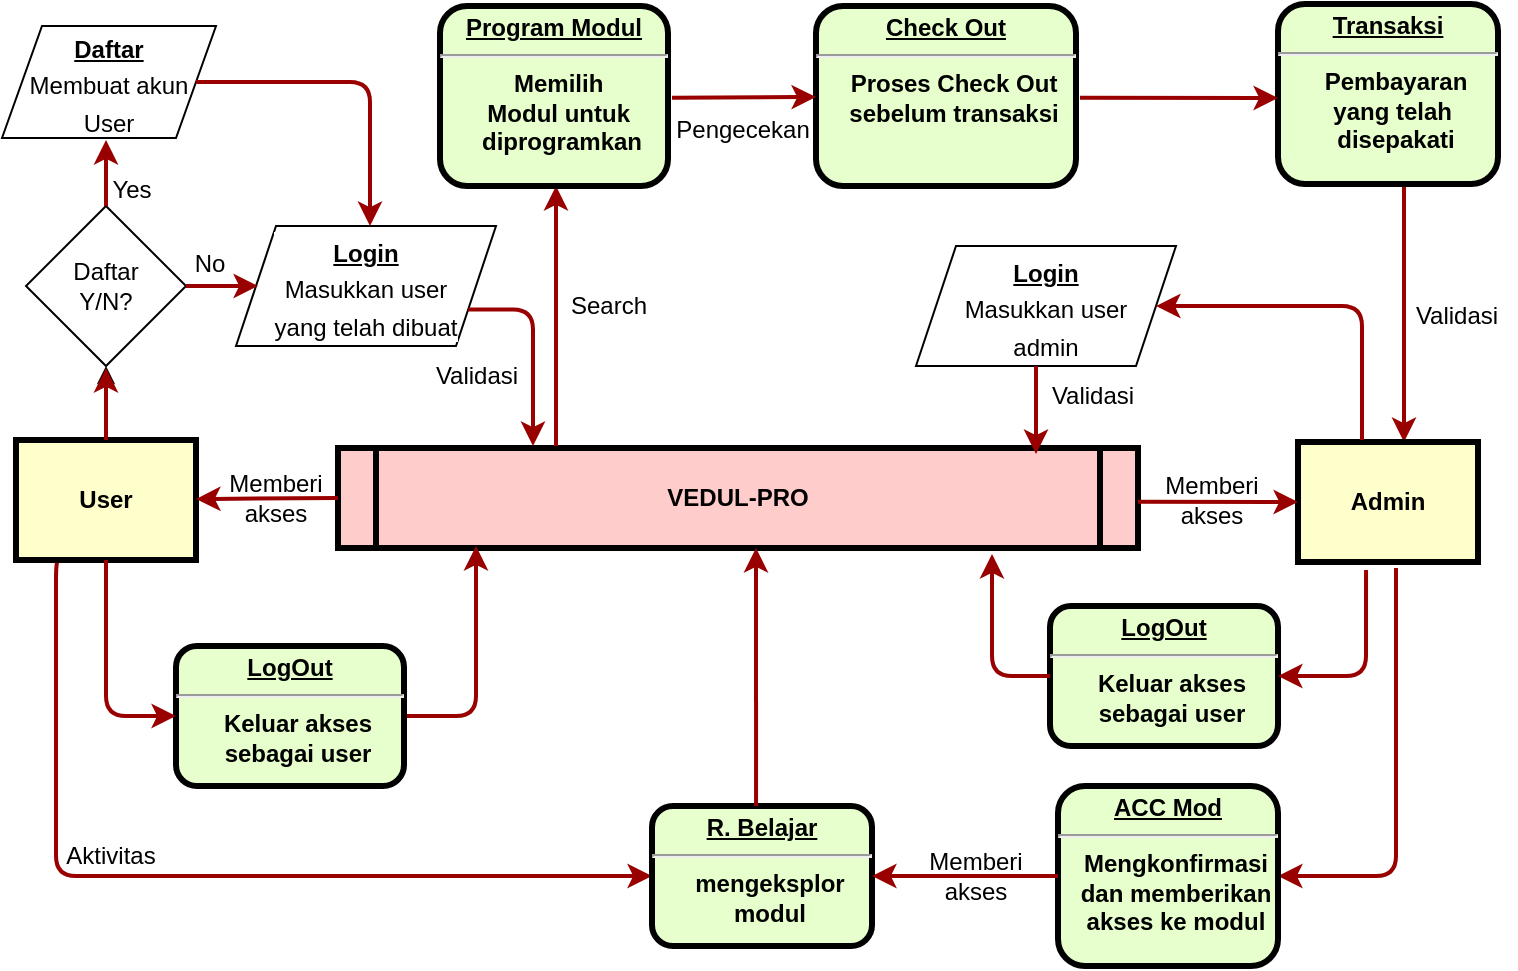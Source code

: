 <mxfile version="22.1.3" type="github">
  <diagram name="Page-1" id="c7558073-3199-34d8-9f00-42111426c3f3">
    <mxGraphModel dx="880" dy="516" grid="1" gridSize="10" guides="1" tooltips="1" connect="1" arrows="1" fold="1" page="1" pageScale="1" pageWidth="826" pageHeight="1169" background="none" math="0" shadow="0">
      <root>
        <mxCell id="0" />
        <mxCell id="1" parent="0" />
        <mxCell id="_pmVHY2hCgl-r78cv2pe-161" value="" style="edgeStyle=elbowEdgeStyle;elbow=horizontal;strokeColor=#990000;strokeWidth=2;entryX=0;entryY=0.5;entryDx=0;entryDy=0;exitX=0.25;exitY=1;exitDx=0;exitDy=0;" edge="1" parent="1" source="4" target="_pmVHY2hCgl-r78cv2pe-154">
          <mxGeometry width="100" height="100" relative="1" as="geometry">
            <mxPoint x="80" y="480" as="sourcePoint" />
            <mxPoint x="80" y="549" as="targetPoint" />
            <Array as="points">
              <mxPoint x="60" y="520" />
            </Array>
          </mxGeometry>
        </mxCell>
        <mxCell id="_pmVHY2hCgl-r78cv2pe-155" value="" style="edgeStyle=elbowEdgeStyle;elbow=horizontal;strokeColor=#990000;strokeWidth=2" edge="1" parent="1" source="_pmVHY2hCgl-r78cv2pe-145" target="15">
          <mxGeometry width="100" height="100" relative="1" as="geometry">
            <mxPoint x="734" y="270" as="sourcePoint" />
            <mxPoint x="734" y="339" as="targetPoint" />
            <Array as="points">
              <mxPoint x="734" y="309" />
            </Array>
          </mxGeometry>
        </mxCell>
        <mxCell id="_pmVHY2hCgl-r78cv2pe-112" value="" style="edgeStyle=orthogonalEdgeStyle;rounded=0;orthogonalLoop=1;jettySize=auto;html=1;" edge="1" parent="1" source="4" target="_pmVHY2hCgl-r78cv2pe-106">
          <mxGeometry relative="1" as="geometry" />
        </mxCell>
        <mxCell id="4" value="User" style="whiteSpace=wrap;align=center;verticalAlign=middle;fontStyle=1;strokeWidth=3;fillColor=#FFFFCC" parent="1" vertex="1">
          <mxGeometry x="40" y="387" width="90" height="60" as="geometry" />
        </mxCell>
        <mxCell id="5" value="VEDUL-PRO" style="shape=process;whiteSpace=wrap;align=center;verticalAlign=middle;size=0.048;fontStyle=1;strokeWidth=3;fillColor=#FFCCCC" parent="1" vertex="1">
          <mxGeometry x="201.0" y="391" width="400" height="50" as="geometry" />
        </mxCell>
        <mxCell id="15" value="Admin" style="whiteSpace=wrap;align=center;verticalAlign=middle;fontStyle=1;strokeWidth=3;fillColor=#FFFFCC" parent="1" vertex="1">
          <mxGeometry x="681.0" y="388" width="90" height="60" as="geometry" />
        </mxCell>
        <mxCell id="93" value="" style="edgeStyle=elbowEdgeStyle;elbow=horizontal;strokeColor=#990000;strokeWidth=2;entryX=0.173;entryY=0.98;entryDx=0;entryDy=0;entryPerimeter=0;exitX=1;exitY=0.5;exitDx=0;exitDy=0;" parent="1" source="_pmVHY2hCgl-r78cv2pe-163" target="5" edge="1">
          <mxGeometry width="100" height="100" relative="1" as="geometry">
            <mxPoint x="270" y="517" as="sourcePoint" />
            <mxPoint x="270" y="448" as="targetPoint" />
            <Array as="points">
              <mxPoint x="270" y="477" />
            </Array>
          </mxGeometry>
        </mxCell>
        <mxCell id="_pmVHY2hCgl-r78cv2pe-105" value="&lt;p style=&quot;margin: 0px; margin-top: 4px; text-align: center; text-decoration: underline;&quot;&gt;&lt;strong&gt;Daftar&lt;/strong&gt;&lt;/p&gt;&lt;p style=&quot;margin: 4px 0px 0px; text-align: center;&quot;&gt;Membuat akun&lt;/p&gt;&lt;p style=&quot;margin: 4px 0px 0px; text-align: center;&quot;&gt;&lt;span style=&quot;background-color: initial;&quot;&gt;User&lt;/span&gt;&lt;/p&gt;" style="shape=parallelogram;perimeter=parallelogramPerimeter;whiteSpace=wrap;html=1;fixedSize=1;" vertex="1" parent="1">
          <mxGeometry x="33" y="180" width="107" height="56" as="geometry" />
        </mxCell>
        <mxCell id="_pmVHY2hCgl-r78cv2pe-106" value="Daftar&lt;br&gt;Y/N?" style="rhombus;whiteSpace=wrap;html=1;" vertex="1" parent="1">
          <mxGeometry x="45" y="270" width="80" height="80" as="geometry" />
        </mxCell>
        <mxCell id="_pmVHY2hCgl-r78cv2pe-107" value="&lt;p style=&quot;margin: 0px; margin-top: 4px; text-align: center; text-decoration: underline;&quot;&gt;&lt;strong&gt;Login&lt;/strong&gt;&lt;/p&gt;&lt;p style=&quot;margin: 4px 0px 0px; text-align: center;&quot;&gt;Masukkan user&lt;/p&gt;&lt;p style=&quot;margin: 4px 0px 0px; text-align: center;&quot;&gt;yang telah dibuat&lt;/p&gt;" style="shape=parallelogram;perimeter=parallelogramPerimeter;whiteSpace=wrap;html=1;fixedSize=1;labelBorderColor=none;labelBackgroundColor=default;" vertex="1" parent="1">
          <mxGeometry x="150" y="280" width="130" height="60" as="geometry" />
        </mxCell>
        <mxCell id="_pmVHY2hCgl-r78cv2pe-110" value="" style="edgeStyle=elbowEdgeStyle;elbow=horizontal;strokeColor=#990000;strokeWidth=2;exitX=0.5;exitY=0;exitDx=0;exitDy=0;" edge="1" parent="1" source="4">
          <mxGeometry width="100" height="100" relative="1" as="geometry">
            <mxPoint x="85" y="420" as="sourcePoint" />
            <mxPoint x="85" y="351" as="targetPoint" />
            <Array as="points">
              <mxPoint x="85" y="380" />
            </Array>
          </mxGeometry>
        </mxCell>
        <mxCell id="_pmVHY2hCgl-r78cv2pe-111" value="" style="edgeStyle=elbowEdgeStyle;elbow=horizontal;strokeColor=#990000;strokeWidth=2;" edge="1" parent="1">
          <mxGeometry width="100" height="100" relative="1" as="geometry">
            <mxPoint x="85" y="270" as="sourcePoint" />
            <mxPoint x="85" y="237" as="targetPoint" />
            <Array as="points">
              <mxPoint x="85" y="266" />
            </Array>
          </mxGeometry>
        </mxCell>
        <mxCell id="_pmVHY2hCgl-r78cv2pe-117" value="" style="edgeStyle=elbowEdgeStyle;elbow=horizontal;strokeColor=#990000;strokeWidth=2;entryX=0;entryY=0.75;entryDx=0;entryDy=0;exitX=1;exitY=0.5;exitDx=0;exitDy=0;" edge="1" parent="1">
          <mxGeometry width="100" height="100" relative="1" as="geometry">
            <mxPoint x="125" y="310" as="sourcePoint" />
            <mxPoint x="161" y="310" as="targetPoint" />
            <Array as="points" />
          </mxGeometry>
        </mxCell>
        <mxCell id="_pmVHY2hCgl-r78cv2pe-119" value="" style="edgeStyle=elbowEdgeStyle;elbow=horizontal;strokeColor=#990000;strokeWidth=2;exitX=1;exitY=0.5;exitDx=0;exitDy=0;verticalAlign=middle;align=center;fontStyle=0;labelBorderColor=none;" edge="1" parent="1" source="_pmVHY2hCgl-r78cv2pe-105">
          <mxGeometry width="100" height="100" relative="1" as="geometry">
            <mxPoint x="217" y="211" as="sourcePoint" />
            <mxPoint x="217" y="280" as="targetPoint" />
            <Array as="points">
              <mxPoint x="217" y="240" />
            </Array>
          </mxGeometry>
        </mxCell>
        <mxCell id="_pmVHY2hCgl-r78cv2pe-120" value="Yes" style="text;html=1;strokeColor=none;fillColor=none;align=center;verticalAlign=middle;whiteSpace=wrap;rounded=0;" vertex="1" parent="1">
          <mxGeometry x="68" y="247" width="60" height="30" as="geometry" />
        </mxCell>
        <mxCell id="_pmVHY2hCgl-r78cv2pe-122" value="No" style="text;html=1;strokeColor=none;fillColor=none;align=center;verticalAlign=middle;whiteSpace=wrap;rounded=0;" vertex="1" parent="1">
          <mxGeometry x="107" y="284" width="60" height="30" as="geometry" />
        </mxCell>
        <mxCell id="_pmVHY2hCgl-r78cv2pe-128" value="" style="edgeStyle=elbowEdgeStyle;elbow=horizontal;strokeColor=#990000;strokeWidth=2;exitX=1;exitY=0.75;exitDx=0;exitDy=0;" edge="1" parent="1" source="_pmVHY2hCgl-r78cv2pe-107">
          <mxGeometry width="100" height="100" relative="1" as="geometry">
            <mxPoint x="298.5" y="314" as="sourcePoint" />
            <mxPoint x="299" y="390" as="targetPoint" />
            <Array as="points">
              <mxPoint x="298.5" y="343" />
            </Array>
          </mxGeometry>
        </mxCell>
        <mxCell id="_pmVHY2hCgl-r78cv2pe-130" value="&lt;p style=&quot;margin: 0px; margin-top: 4px; text-align: center; text-decoration: underline;&quot;&gt;&lt;strong&gt;Login&lt;/strong&gt;&lt;/p&gt;&lt;p style=&quot;margin: 4px 0px 0px; text-align: center;&quot;&gt;Masukkan user&lt;/p&gt;&lt;p style=&quot;margin: 4px 0px 0px; text-align: center;&quot;&gt;admin&lt;/p&gt;" style="shape=parallelogram;perimeter=parallelogramPerimeter;whiteSpace=wrap;html=1;fixedSize=1;" vertex="1" parent="1">
          <mxGeometry x="490" y="290" width="130" height="60" as="geometry" />
        </mxCell>
        <mxCell id="_pmVHY2hCgl-r78cv2pe-137" value="" style="edgeStyle=elbowEdgeStyle;elbow=horizontal;strokeColor=#990000;strokeWidth=2" edge="1" parent="1">
          <mxGeometry width="100" height="100" relative="1" as="geometry">
            <mxPoint x="310" y="390" as="sourcePoint" />
            <mxPoint x="310" y="260" as="targetPoint" />
            <Array as="points">
              <mxPoint x="310" y="350" />
            </Array>
          </mxGeometry>
        </mxCell>
        <mxCell id="_pmVHY2hCgl-r78cv2pe-138" value="&lt;p style=&quot;margin: 4px 0px 0px; text-decoration: underline;&quot;&gt;&lt;strong&gt;Program Modul&lt;/strong&gt;&lt;/p&gt;&lt;hr&gt;&lt;p style=&quot;margin: 0px; margin-left: 8px;&quot;&gt;&lt;span style=&quot;background-color: initial;&quot;&gt;Memilih&amp;nbsp;&lt;/span&gt;&lt;/p&gt;&lt;p style=&quot;margin: 0px; margin-left: 8px;&quot;&gt;&lt;span style=&quot;background-color: initial;&quot;&gt;Modul&amp;nbsp;&lt;/span&gt;&lt;span style=&quot;background-color: initial;&quot;&gt;untuk&amp;nbsp;&lt;/span&gt;&lt;/p&gt;&lt;p style=&quot;margin: 0px; margin-left: 8px;&quot;&gt;&lt;span style=&quot;background-color: initial;&quot;&gt;diprogramkan&lt;/span&gt;&lt;/p&gt;" style="verticalAlign=middle;align=center;overflow=fill;fontSize=12;fontFamily=Helvetica;html=1;rounded=1;fontStyle=1;strokeWidth=3;fillColor=#E6FFCC" vertex="1" parent="1">
          <mxGeometry x="252" y="170" width="114" height="90" as="geometry" />
        </mxCell>
        <mxCell id="_pmVHY2hCgl-r78cv2pe-139" value="&lt;p style=&quot;margin: 4px 0px 0px; text-decoration: underline;&quot;&gt;&lt;strong&gt;Check Out&lt;/strong&gt;&lt;/p&gt;&lt;hr style=&quot;&quot;&gt;&lt;p style=&quot;margin: 0px 0px 0px 8px;&quot;&gt;Proses Check Out&lt;/p&gt;&lt;p style=&quot;margin: 0px 0px 0px 8px;&quot;&gt;sebelum transaksi&lt;/p&gt;" style="verticalAlign=middle;align=center;overflow=fill;fontSize=12;fontFamily=Helvetica;html=1;rounded=1;fontStyle=1;strokeWidth=3;fillColor=#E6FFCC" vertex="1" parent="1">
          <mxGeometry x="440" y="170" width="130" height="90" as="geometry" />
        </mxCell>
        <mxCell id="_pmVHY2hCgl-r78cv2pe-140" value="" style="edgeStyle=elbowEdgeStyle;elbow=vertical;strokeColor=#990000;strokeWidth=2;entryX=0;entryY=0.5;entryDx=0;entryDy=0;" edge="1" parent="1" target="_pmVHY2hCgl-r78cv2pe-139">
          <mxGeometry width="100" height="100" relative="1" as="geometry">
            <mxPoint x="368" y="215.88" as="sourcePoint" />
            <mxPoint x="458" y="216.88" as="targetPoint" />
          </mxGeometry>
        </mxCell>
        <mxCell id="_pmVHY2hCgl-r78cv2pe-145" value="&lt;p style=&quot;margin: 0px; margin-top: 4px; text-align: center; text-decoration: underline;&quot;&gt;&lt;strong&gt;Transaksi&lt;/strong&gt;&lt;/p&gt;&lt;hr&gt;&lt;p style=&quot;margin: 0px; margin-left: 8px;&quot;&gt;Pembayaran&lt;br&gt;yang telah&amp;nbsp;&lt;br&gt;disepakati&lt;/p&gt;" style="verticalAlign=middle;align=center;overflow=fill;fontSize=12;fontFamily=Helvetica;html=1;rounded=1;fontStyle=1;strokeWidth=3;fillColor=#E6FFCC" vertex="1" parent="1">
          <mxGeometry x="671" y="169" width="110" height="90" as="geometry" />
        </mxCell>
        <mxCell id="_pmVHY2hCgl-r78cv2pe-146" value="" style="edgeStyle=elbowEdgeStyle;elbow=vertical;strokeColor=#990000;strokeWidth=2;" edge="1" parent="1" target="_pmVHY2hCgl-r78cv2pe-145">
          <mxGeometry width="100" height="100" relative="1" as="geometry">
            <mxPoint x="572" y="215.88" as="sourcePoint" />
            <mxPoint x="670" y="215" as="targetPoint" />
          </mxGeometry>
        </mxCell>
        <mxCell id="_pmVHY2hCgl-r78cv2pe-151" value="" style="edgeStyle=elbowEdgeStyle;elbow=horizontal;strokeColor=#990000;strokeWidth=2;entryX=1;entryY=0.5;entryDx=0;entryDy=0;" edge="1" parent="1" target="_pmVHY2hCgl-r78cv2pe-153">
          <mxGeometry width="100" height="100" relative="1" as="geometry">
            <mxPoint x="730" y="451" as="sourcePoint" />
            <mxPoint x="730" y="490" as="targetPoint" />
            <Array as="points">
              <mxPoint x="730" y="490" />
            </Array>
          </mxGeometry>
        </mxCell>
        <mxCell id="_pmVHY2hCgl-r78cv2pe-152" value="" style="edgeStyle=elbowEdgeStyle;elbow=horizontal;strokeColor=#990000;strokeWidth=2;entryX=1;entryY=0.5;entryDx=0;entryDy=0;" edge="1" parent="1" target="_pmVHY2hCgl-r78cv2pe-130">
          <mxGeometry width="100" height="100" relative="1" as="geometry">
            <mxPoint x="713" y="387" as="sourcePoint" />
            <mxPoint x="660" y="320" as="targetPoint" />
            <Array as="points">
              <mxPoint x="713" y="347" />
            </Array>
          </mxGeometry>
        </mxCell>
        <mxCell id="_pmVHY2hCgl-r78cv2pe-153" value="&lt;p style=&quot;margin: 0px; margin-top: 4px; text-align: center; text-decoration: underline;&quot;&gt;ACC Mod&lt;/p&gt;&lt;hr&gt;&lt;p style=&quot;margin: 0px; margin-left: 8px;&quot;&gt;Mengkonfirmasi&lt;/p&gt;&lt;p style=&quot;margin: 0px; margin-left: 8px;&quot;&gt;dan memberikan&lt;/p&gt;&lt;p style=&quot;margin: 0px; margin-left: 8px;&quot;&gt;akses ke modul&lt;/p&gt;" style="verticalAlign=middle;align=center;overflow=fill;fontSize=12;fontFamily=Helvetica;html=1;rounded=1;fontStyle=1;strokeWidth=3;fillColor=#E6FFCC" vertex="1" parent="1">
          <mxGeometry x="561" y="560" width="110" height="90" as="geometry" />
        </mxCell>
        <mxCell id="_pmVHY2hCgl-r78cv2pe-154" value="&lt;p style=&quot;margin: 0px; margin-top: 4px; text-align: center; text-decoration: underline;&quot;&gt;R. Belajar&lt;/p&gt;&lt;hr&gt;&lt;p style=&quot;margin: 0px; margin-left: 8px;&quot;&gt;mengeksplor&lt;/p&gt;&lt;p style=&quot;margin: 0px; margin-left: 8px;&quot;&gt;modul&lt;/p&gt;" style="verticalAlign=middle;align=center;overflow=fill;fontSize=12;fontFamily=Helvetica;html=1;rounded=1;fontStyle=1;strokeWidth=3;fillColor=#E6FFCC" vertex="1" parent="1">
          <mxGeometry x="358" y="570" width="110" height="70" as="geometry" />
        </mxCell>
        <mxCell id="_pmVHY2hCgl-r78cv2pe-158" value="" style="edgeStyle=elbowEdgeStyle;elbow=horizontal;strokeColor=#990000;strokeWidth=2;entryX=0.898;entryY=0.06;entryDx=0;entryDy=0;entryPerimeter=0;" edge="1" parent="1" source="_pmVHY2hCgl-r78cv2pe-130">
          <mxGeometry width="100" height="100" relative="1" as="geometry">
            <mxPoint x="550" y="350" as="sourcePoint" />
            <mxPoint x="550.2" y="394" as="targetPoint" />
            <Array as="points">
              <mxPoint x="550" y="379" />
            </Array>
          </mxGeometry>
        </mxCell>
        <mxCell id="_pmVHY2hCgl-r78cv2pe-163" value="&lt;p style=&quot;margin: 4px 0px 0px; text-decoration: underline;&quot;&gt;LogOut&lt;/p&gt;&lt;hr&gt;&lt;p style=&quot;margin: 0px; margin-left: 8px;&quot;&gt;Keluar akses&lt;/p&gt;&lt;p style=&quot;margin: 0px; margin-left: 8px;&quot;&gt;sebagai user&lt;/p&gt;" style="verticalAlign=middle;align=center;overflow=fill;fontSize=12;fontFamily=Helvetica;html=1;rounded=1;fontStyle=1;strokeWidth=3;fillColor=#E6FFCC" vertex="1" parent="1">
          <mxGeometry x="120" y="490" width="114" height="70" as="geometry" />
        </mxCell>
        <mxCell id="_pmVHY2hCgl-r78cv2pe-164" value="" style="edgeStyle=elbowEdgeStyle;elbow=horizontal;strokeColor=#990000;strokeWidth=2;exitX=0.5;exitY=1;exitDx=0;exitDy=0;entryX=0;entryY=0.5;entryDx=0;entryDy=0;" edge="1" parent="1" source="4" target="_pmVHY2hCgl-r78cv2pe-163">
          <mxGeometry width="100" height="100" relative="1" as="geometry">
            <mxPoint x="80" y="460" as="sourcePoint" />
            <mxPoint x="50" y="532" as="targetPoint" />
            <Array as="points">
              <mxPoint x="85" y="490" />
            </Array>
          </mxGeometry>
        </mxCell>
        <mxCell id="_pmVHY2hCgl-r78cv2pe-166" value="&lt;p style=&quot;margin: 4px 0px 0px; text-decoration: underline;&quot;&gt;LogOut&lt;/p&gt;&lt;hr&gt;&lt;p style=&quot;margin: 0px; margin-left: 8px;&quot;&gt;Keluar akses&lt;/p&gt;&lt;p style=&quot;margin: 0px; margin-left: 8px;&quot;&gt;sebagai user&lt;/p&gt;" style="verticalAlign=middle;align=center;overflow=fill;fontSize=12;fontFamily=Helvetica;html=1;rounded=1;fontStyle=1;strokeWidth=3;fillColor=#E6FFCC" vertex="1" parent="1">
          <mxGeometry x="557" y="470" width="114" height="70" as="geometry" />
        </mxCell>
        <mxCell id="_pmVHY2hCgl-r78cv2pe-168" value="" style="edgeStyle=elbowEdgeStyle;elbow=horizontal;strokeColor=#990000;strokeWidth=2;exitX=0;exitY=0.5;exitDx=0;exitDy=0;entryX=0.818;entryY=1.06;entryDx=0;entryDy=0;entryPerimeter=0;" edge="1" parent="1" source="_pmVHY2hCgl-r78cv2pe-166" target="5">
          <mxGeometry width="100" height="100" relative="1" as="geometry">
            <mxPoint x="555" y="519" as="sourcePoint" />
            <mxPoint x="520" y="441" as="targetPoint" />
            <Array as="points">
              <mxPoint x="528" y="480" />
            </Array>
          </mxGeometry>
        </mxCell>
        <mxCell id="_pmVHY2hCgl-r78cv2pe-169" value="" style="edgeStyle=elbowEdgeStyle;elbow=horizontal;strokeColor=#990000;strokeWidth=2;exitX=0.378;exitY=1.067;exitDx=0;exitDy=0;entryX=1;entryY=0.5;entryDx=0;entryDy=0;exitPerimeter=0;" edge="1" parent="1" source="15" target="_pmVHY2hCgl-r78cv2pe-166">
          <mxGeometry width="100" height="100" relative="1" as="geometry">
            <mxPoint x="720" y="470" as="sourcePoint" />
            <mxPoint x="681" y="532" as="targetPoint" />
            <Array as="points">
              <mxPoint x="715" y="480" />
            </Array>
          </mxGeometry>
        </mxCell>
        <mxCell id="_pmVHY2hCgl-r78cv2pe-170" value="Memberi akses" style="text;html=1;strokeColor=none;fillColor=none;align=center;verticalAlign=middle;whiteSpace=wrap;rounded=0;" vertex="1" parent="1">
          <mxGeometry x="140" y="401" width="60" height="30" as="geometry" />
        </mxCell>
        <mxCell id="_pmVHY2hCgl-r78cv2pe-162" value="" style="edgeStyle=elbowEdgeStyle;elbow=vertical;strokeColor=#990000;strokeWidth=2;entryX=1;entryY=0.5;entryDx=0;entryDy=0;exitX=0;exitY=0.5;exitDx=0;exitDy=0;" edge="1" parent="1" source="5" target="4">
          <mxGeometry width="100" height="100" relative="1" as="geometry">
            <mxPoint x="201" y="420" as="sourcePoint" />
            <mxPoint x="140" y="427.88" as="targetPoint" />
          </mxGeometry>
        </mxCell>
        <mxCell id="_pmVHY2hCgl-r78cv2pe-172" value="Memberi akses" style="text;html=1;strokeColor=none;fillColor=none;align=center;verticalAlign=middle;whiteSpace=wrap;rounded=0;" vertex="1" parent="1">
          <mxGeometry x="608" y="402" width="60" height="30" as="geometry" />
        </mxCell>
        <mxCell id="_pmVHY2hCgl-r78cv2pe-98" value="" style="edgeStyle=elbowEdgeStyle;elbow=vertical;strokeColor=#990000;strokeWidth=2;entryX=0;entryY=0.5;entryDx=0;entryDy=0;" edge="1" parent="1" target="15">
          <mxGeometry width="100" height="100" relative="1" as="geometry">
            <mxPoint x="601" y="417.88" as="sourcePoint" />
            <mxPoint x="691" y="418.88" as="targetPoint" />
          </mxGeometry>
        </mxCell>
        <mxCell id="_pmVHY2hCgl-r78cv2pe-175" value="Validasi" style="text;html=1;align=center;verticalAlign=middle;resizable=0;points=[];autosize=1;strokeColor=none;fillColor=none;" vertex="1" parent="1">
          <mxGeometry x="240" y="340" width="60" height="30" as="geometry" />
        </mxCell>
        <mxCell id="_pmVHY2hCgl-r78cv2pe-176" value="Validasi" style="text;html=1;align=center;verticalAlign=middle;resizable=0;points=[];autosize=1;strokeColor=none;fillColor=none;" vertex="1" parent="1">
          <mxGeometry x="548" y="350" width="60" height="30" as="geometry" />
        </mxCell>
        <mxCell id="_pmVHY2hCgl-r78cv2pe-177" value="Validasi" style="text;html=1;align=center;verticalAlign=middle;resizable=0;points=[];autosize=1;strokeColor=none;fillColor=none;" vertex="1" parent="1">
          <mxGeometry x="730" y="310" width="60" height="30" as="geometry" />
        </mxCell>
        <mxCell id="_pmVHY2hCgl-r78cv2pe-178" value="Aktivitas" style="text;html=1;align=center;verticalAlign=middle;resizable=0;points=[];autosize=1;strokeColor=none;fillColor=none;" vertex="1" parent="1">
          <mxGeometry x="51.5" y="580" width="70" height="30" as="geometry" />
        </mxCell>
        <mxCell id="_pmVHY2hCgl-r78cv2pe-179" value="Search" style="text;html=1;align=center;verticalAlign=middle;resizable=0;points=[];autosize=1;strokeColor=none;fillColor=none;" vertex="1" parent="1">
          <mxGeometry x="306" y="305" width="60" height="30" as="geometry" />
        </mxCell>
        <mxCell id="_pmVHY2hCgl-r78cv2pe-180" value="Pengecekan" style="text;html=1;align=center;verticalAlign=middle;resizable=0;points=[];autosize=1;strokeColor=none;fillColor=none;" vertex="1" parent="1">
          <mxGeometry x="358" y="217" width="90" height="30" as="geometry" />
        </mxCell>
        <mxCell id="_pmVHY2hCgl-r78cv2pe-181" value="" style="edgeStyle=elbowEdgeStyle;elbow=horizontal;strokeColor=#990000;strokeWidth=2;exitX=0.473;exitY=0;exitDx=0;exitDy=0;exitPerimeter=0;entryX=0.523;entryY=1;entryDx=0;entryDy=0;entryPerimeter=0;" edge="1" parent="1" source="_pmVHY2hCgl-r78cv2pe-154" target="5">
          <mxGeometry width="100" height="100" relative="1" as="geometry">
            <mxPoint x="420" y="570" as="sourcePoint" />
            <mxPoint x="413" y="450" as="targetPoint" />
            <Array as="points">
              <mxPoint x="410" y="500" />
            </Array>
          </mxGeometry>
        </mxCell>
        <mxCell id="_pmVHY2hCgl-r78cv2pe-183" value="Memberi akses" style="text;html=1;strokeColor=none;fillColor=none;align=center;verticalAlign=middle;whiteSpace=wrap;rounded=0;" vertex="1" parent="1">
          <mxGeometry x="490" y="590" width="60" height="30" as="geometry" />
        </mxCell>
        <mxCell id="_pmVHY2hCgl-r78cv2pe-159" value="" style="edgeStyle=elbowEdgeStyle;elbow=vertical;strokeColor=#990000;strokeWidth=2;exitX=0;exitY=0.5;exitDx=0;exitDy=0;entryX=1;entryY=0.5;entryDx=0;entryDy=0;" edge="1" parent="1" source="_pmVHY2hCgl-r78cv2pe-153" target="_pmVHY2hCgl-r78cv2pe-154">
          <mxGeometry width="100" height="100" relative="1" as="geometry">
            <mxPoint x="560" y="565.97" as="sourcePoint" />
            <mxPoint x="456" y="566" as="targetPoint" />
          </mxGeometry>
        </mxCell>
      </root>
    </mxGraphModel>
  </diagram>
</mxfile>
